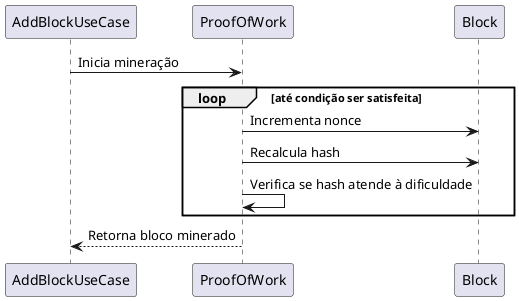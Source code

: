 @startuml
participant "AddBlockUseCase" as AddBlock
participant "ProofOfWork" as PoW
participant "Block" as Bloco

AddBlock -> PoW: Inicia mineração
loop até condição ser satisfeita
    PoW -> Bloco: Incrementa nonce
    PoW -> Bloco: Recalcula hash
    PoW -> PoW: Verifica se hash atende à dificuldade
end
AddBlock <-- PoW: Retorna bloco minerado
@enduml
